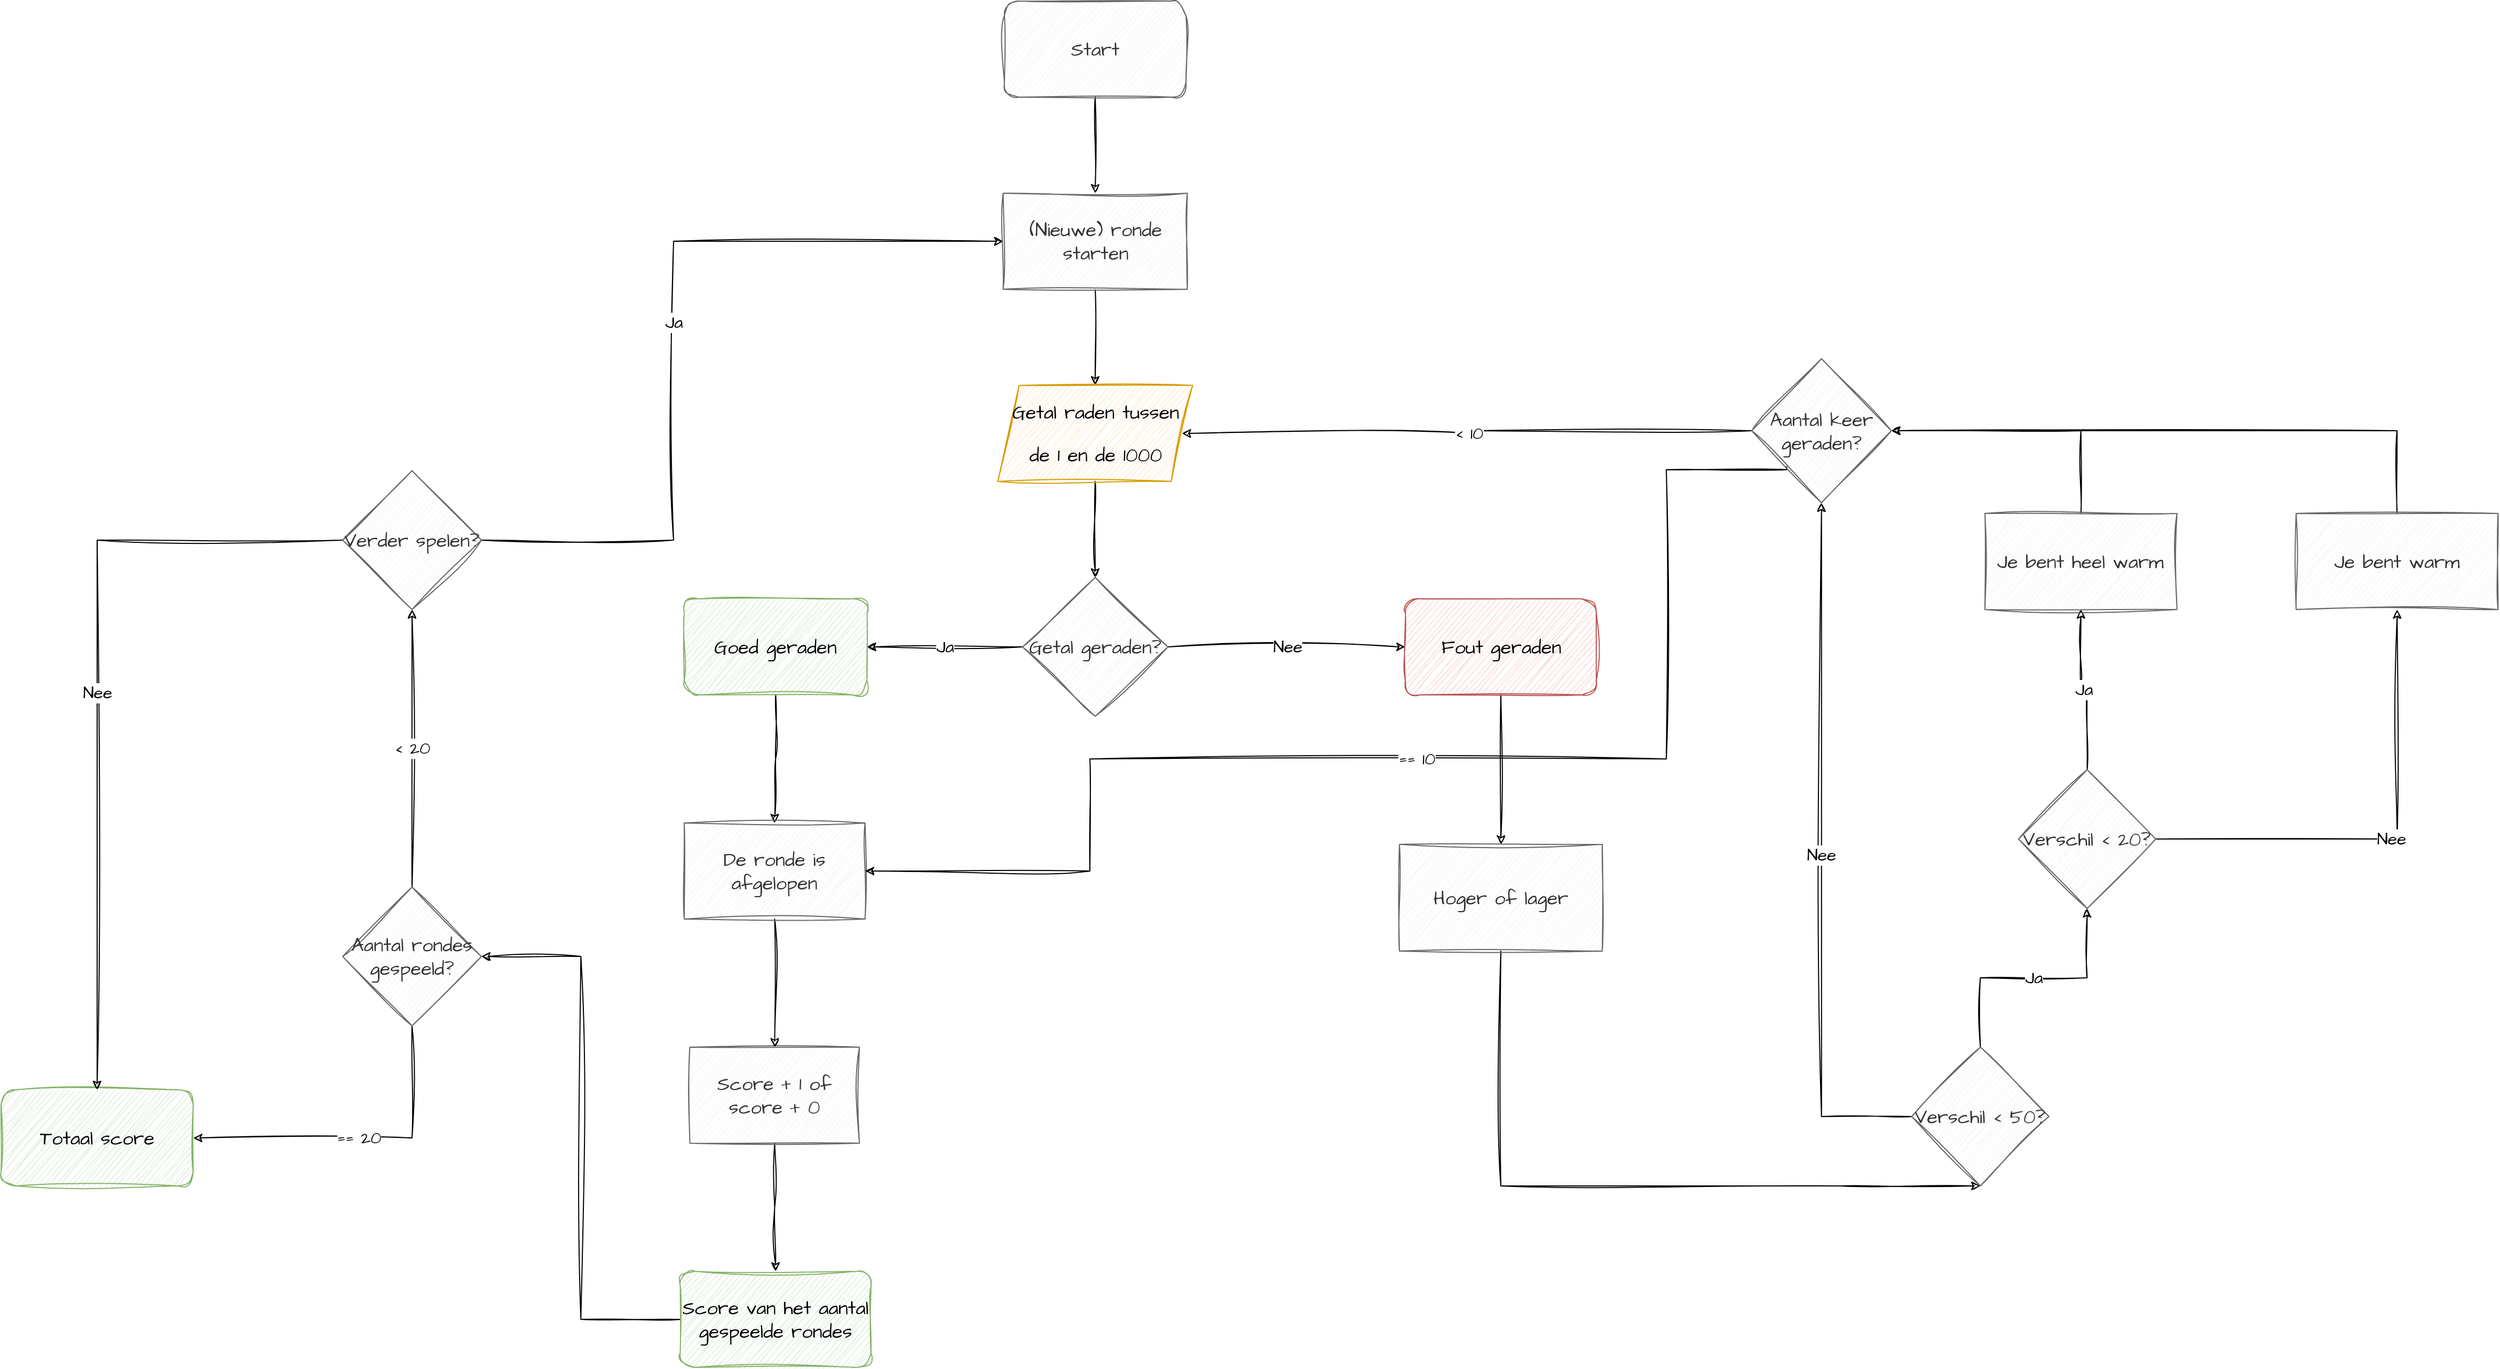 <mxfile version="23.1.1" type="device">
  <diagram name="Pagina-1" id="86XxUkd9Ytf5J9jopJS4">
    <mxGraphModel dx="1670" dy="948" grid="1" gridSize="10" guides="1" tooltips="1" connect="1" arrows="1" fold="1" page="1" pageScale="1" pageWidth="4681" pageHeight="3300" math="0" shadow="0">
      <root>
        <mxCell id="0" />
        <mxCell id="1" parent="0" />
        <mxCell id="ijPyet67MNjV_9AJ14ty-20" style="edgeStyle=orthogonalEdgeStyle;rounded=0;sketch=1;hachureGap=4;jiggle=2;curveFitting=1;orthogonalLoop=1;jettySize=auto;html=1;exitX=0.5;exitY=1;exitDx=0;exitDy=0;entryX=0.5;entryY=0;entryDx=0;entryDy=0;fontFamily=Architects Daughter;fontSource=https%3A%2F%2Ffonts.googleapis.com%2Fcss%3Ffamily%3DArchitects%2BDaughter;fontSize=16;" edge="1" parent="1" source="qhAOpf9wNqkCANdFUeo1-2" target="ijPyet67MNjV_9AJ14ty-19">
          <mxGeometry relative="1" as="geometry" />
        </mxCell>
        <mxCell id="qhAOpf9wNqkCANdFUeo1-2" value="Start" style="rounded=1;whiteSpace=wrap;html=1;shadow=0;fillColor=#f5f5f5;fontColor=#333333;strokeColor=#666666;sketch=1;curveFitting=1;jiggle=2;fontFamily=Architects Daughter;fontSource=https%3A%2F%2Ffonts.googleapis.com%2Fcss%3Ffamily%3DArchitects%2BDaughter;fontSize=18;" parent="1" vertex="1">
          <mxGeometry x="2460" y="10" width="170" height="90" as="geometry" />
        </mxCell>
        <mxCell id="ijPyet67MNjV_9AJ14ty-26" style="edgeStyle=orthogonalEdgeStyle;rounded=0;orthogonalLoop=1;jettySize=auto;html=1;exitX=0.5;exitY=1;exitDx=0;exitDy=0;entryX=0.5;entryY=0;entryDx=0;entryDy=0;sketch=1;curveFitting=1;jiggle=2;" edge="1" parent="1" source="ijPyet67MNjV_9AJ14ty-19" target="ijPyet67MNjV_9AJ14ty-25">
          <mxGeometry relative="1" as="geometry" />
        </mxCell>
        <mxCell id="ijPyet67MNjV_9AJ14ty-19" value="(Nieuwe) ronde starten" style="rounded=0;whiteSpace=wrap;html=1;sketch=1;hachureGap=4;jiggle=2;curveFitting=1;fontFamily=Architects Daughter;fontSource=https%3A%2F%2Ffonts.googleapis.com%2Fcss%3Ffamily%3DArchitects%2BDaughter;fontSize=18;fillColor=#f5f5f5;fontColor=#333333;strokeColor=#666666;" vertex="1" parent="1">
          <mxGeometry x="2458.75" y="190" width="172.5" height="90" as="geometry" />
        </mxCell>
        <mxCell id="ijPyet67MNjV_9AJ14ty-28" style="edgeStyle=orthogonalEdgeStyle;rounded=0;sketch=1;hachureGap=4;jiggle=2;curveFitting=1;orthogonalLoop=1;jettySize=auto;html=1;exitX=0.5;exitY=1;exitDx=0;exitDy=0;entryX=0.5;entryY=0;entryDx=0;entryDy=0;fontFamily=Architects Daughter;fontSource=https%3A%2F%2Ffonts.googleapis.com%2Fcss%3Ffamily%3DArchitects%2BDaughter;fontSize=16;" edge="1" parent="1" source="ijPyet67MNjV_9AJ14ty-25" target="ijPyet67MNjV_9AJ14ty-27">
          <mxGeometry relative="1" as="geometry" />
        </mxCell>
        <mxCell id="ijPyet67MNjV_9AJ14ty-25" value="&lt;p style=&quot;font-size: 18px;&quot;&gt;&lt;font style=&quot;font-size: 18px;&quot; face=&quot;Architects Daughter&quot;&gt;Getal raden tussen&lt;/font&gt;&lt;/p&gt;&lt;p style=&quot;font-size: 18px;&quot;&gt;&lt;font style=&quot;font-size: 18px;&quot; face=&quot;Architects Daughter&quot;&gt;de 1 en de 1000&lt;/font&gt;&lt;/p&gt;" style="shape=parallelogram;perimeter=parallelogramPerimeter;whiteSpace=wrap;html=1;fixedSize=1;sketch=1;curveFitting=1;jiggle=2;fillColor=#ffe6cc;strokeColor=#d79b00;fontSize=18;" vertex="1" parent="1">
          <mxGeometry x="2453.75" y="370" width="182.5" height="90" as="geometry" />
        </mxCell>
        <mxCell id="ijPyet67MNjV_9AJ14ty-32" value="Ja" style="edgeStyle=orthogonalEdgeStyle;rounded=0;sketch=1;hachureGap=4;jiggle=2;curveFitting=1;orthogonalLoop=1;jettySize=auto;html=1;exitX=0;exitY=0.5;exitDx=0;exitDy=0;entryX=1;entryY=0.5;entryDx=0;entryDy=0;fontFamily=Architects Daughter;fontSource=https%3A%2F%2Ffonts.googleapis.com%2Fcss%3Ffamily%3DArchitects%2BDaughter;fontSize=16;" edge="1" parent="1" source="ijPyet67MNjV_9AJ14ty-27" target="ijPyet67MNjV_9AJ14ty-31">
          <mxGeometry relative="1" as="geometry" />
        </mxCell>
        <mxCell id="ijPyet67MNjV_9AJ14ty-74" value="Nee" style="edgeStyle=orthogonalEdgeStyle;rounded=0;sketch=1;hachureGap=4;jiggle=2;curveFitting=1;orthogonalLoop=1;jettySize=auto;html=1;exitX=1;exitY=0.5;exitDx=0;exitDy=0;entryX=0;entryY=0.5;entryDx=0;entryDy=0;fontFamily=Architects Daughter;fontSource=https%3A%2F%2Ffonts.googleapis.com%2Fcss%3Ffamily%3DArchitects%2BDaughter;fontSize=16;" edge="1" parent="1" source="ijPyet67MNjV_9AJ14ty-27" target="ijPyet67MNjV_9AJ14ty-73">
          <mxGeometry relative="1" as="geometry" />
        </mxCell>
        <mxCell id="ijPyet67MNjV_9AJ14ty-27" value="Getal geraden?" style="rhombus;whiteSpace=wrap;html=1;sketch=1;hachureGap=4;jiggle=2;curveFitting=1;fontFamily=Architects Daughter;fontSource=https%3A%2F%2Ffonts.googleapis.com%2Fcss%3Ffamily%3DArchitects%2BDaughter;fontSize=18;fillColor=#f5f5f5;fontColor=#333333;strokeColor=#666666;" vertex="1" parent="1">
          <mxGeometry x="2476.87" y="550" width="136.25" height="130" as="geometry" />
        </mxCell>
        <mxCell id="ijPyet67MNjV_9AJ14ty-55" style="edgeStyle=orthogonalEdgeStyle;rounded=0;sketch=1;hachureGap=4;jiggle=2;curveFitting=1;orthogonalLoop=1;jettySize=auto;html=1;exitX=0.5;exitY=1;exitDx=0;exitDy=0;entryX=0.5;entryY=0;entryDx=0;entryDy=0;fontFamily=Architects Daughter;fontSource=https%3A%2F%2Ffonts.googleapis.com%2Fcss%3Ffamily%3DArchitects%2BDaughter;fontSize=16;" edge="1" parent="1" source="ijPyet67MNjV_9AJ14ty-31" target="ijPyet67MNjV_9AJ14ty-54">
          <mxGeometry relative="1" as="geometry" />
        </mxCell>
        <mxCell id="ijPyet67MNjV_9AJ14ty-31" value="Goed geraden" style="rounded=1;whiteSpace=wrap;html=1;sketch=1;hachureGap=4;jiggle=2;curveFitting=1;fontFamily=Architects Daughter;fontSource=https%3A%2F%2Ffonts.googleapis.com%2Fcss%3Ffamily%3DArchitects%2BDaughter;fontSize=18;fillColor=#d5e8d4;strokeColor=#82b366;" vertex="1" parent="1">
          <mxGeometry x="2160" y="570" width="171.25" height="90" as="geometry" />
        </mxCell>
        <mxCell id="ijPyet67MNjV_9AJ14ty-40" style="edgeStyle=orthogonalEdgeStyle;rounded=0;sketch=1;hachureGap=4;jiggle=2;curveFitting=1;orthogonalLoop=1;jettySize=auto;html=1;exitX=0.5;exitY=1;exitDx=0;exitDy=0;entryX=0.5;entryY=0;entryDx=0;entryDy=0;fontFamily=Architects Daughter;fontSource=https%3A%2F%2Ffonts.googleapis.com%2Fcss%3Ffamily%3DArchitects%2BDaughter;fontSize=16;" edge="1" parent="1" source="ijPyet67MNjV_9AJ14ty-34" target="ijPyet67MNjV_9AJ14ty-39">
          <mxGeometry relative="1" as="geometry" />
        </mxCell>
        <mxCell id="ijPyet67MNjV_9AJ14ty-34" value="Score + 1 of score + 0" style="rounded=0;whiteSpace=wrap;html=1;sketch=1;hachureGap=4;jiggle=2;curveFitting=1;fontFamily=Architects Daughter;fontSource=https%3A%2F%2Ffonts.googleapis.com%2Fcss%3Ffamily%3DArchitects%2BDaughter;fontSize=18;fillColor=#f5f5f5;strokeColor=#666666;fontColor=#333333;" vertex="1" parent="1">
          <mxGeometry x="2165.25" y="990" width="158.88" height="90" as="geometry" />
        </mxCell>
        <mxCell id="ijPyet67MNjV_9AJ14ty-43" style="edgeStyle=orthogonalEdgeStyle;rounded=0;sketch=1;hachureGap=4;jiggle=2;curveFitting=1;orthogonalLoop=1;jettySize=auto;html=1;exitX=0;exitY=0.5;exitDx=0;exitDy=0;entryX=1;entryY=0.5;entryDx=0;entryDy=0;fontFamily=Architects Daughter;fontSource=https%3A%2F%2Ffonts.googleapis.com%2Fcss%3Ffamily%3DArchitects%2BDaughter;fontSize=16;" edge="1" parent="1" source="ijPyet67MNjV_9AJ14ty-39" target="ijPyet67MNjV_9AJ14ty-42">
          <mxGeometry relative="1" as="geometry" />
        </mxCell>
        <mxCell id="ijPyet67MNjV_9AJ14ty-39" value="Score van het aantal gespeelde rondes" style="rounded=1;whiteSpace=wrap;html=1;sketch=1;hachureGap=4;jiggle=2;curveFitting=1;fontFamily=Architects Daughter;fontSource=https%3A%2F%2Ffonts.googleapis.com%2Fcss%3Ffamily%3DArchitects%2BDaughter;fontSize=18;fillColor=#d5e8d4;strokeColor=#82b366;" vertex="1" parent="1">
          <mxGeometry x="2156.25" y="1200" width="178.75" height="90" as="geometry" />
        </mxCell>
        <mxCell id="ijPyet67MNjV_9AJ14ty-47" value="&amp;lt; 20" style="edgeStyle=orthogonalEdgeStyle;rounded=0;sketch=1;hachureGap=4;jiggle=2;curveFitting=1;orthogonalLoop=1;jettySize=auto;html=1;exitX=0.5;exitY=0;exitDx=0;exitDy=0;entryX=0.5;entryY=1;entryDx=0;entryDy=0;fontFamily=Architects Daughter;fontSource=https%3A%2F%2Ffonts.googleapis.com%2Fcss%3Ffamily%3DArchitects%2BDaughter;fontSize=16;" edge="1" parent="1" source="ijPyet67MNjV_9AJ14ty-42" target="ijPyet67MNjV_9AJ14ty-46">
          <mxGeometry relative="1" as="geometry" />
        </mxCell>
        <mxCell id="ijPyet67MNjV_9AJ14ty-69" value="== 20" style="edgeStyle=orthogonalEdgeStyle;rounded=0;sketch=1;hachureGap=4;jiggle=2;curveFitting=1;orthogonalLoop=1;jettySize=auto;html=1;exitX=0.5;exitY=1;exitDx=0;exitDy=0;entryX=1;entryY=0.5;entryDx=0;entryDy=0;fontFamily=Architects Daughter;fontSource=https%3A%2F%2Ffonts.googleapis.com%2Fcss%3Ffamily%3DArchitects%2BDaughter;fontSize=16;" edge="1" parent="1" source="ijPyet67MNjV_9AJ14ty-42" target="ijPyet67MNjV_9AJ14ty-44">
          <mxGeometry relative="1" as="geometry" />
        </mxCell>
        <mxCell id="ijPyet67MNjV_9AJ14ty-42" value="Aantal rondes gespeeld?" style="rhombus;whiteSpace=wrap;html=1;sketch=1;hachureGap=4;jiggle=2;curveFitting=1;fontFamily=Architects Daughter;fontSource=https%3A%2F%2Ffonts.googleapis.com%2Fcss%3Ffamily%3DArchitects%2BDaughter;fontSize=18;fillColor=#f5f5f5;fontColor=#333333;strokeColor=#666666;" vertex="1" parent="1">
          <mxGeometry x="1840" y="840" width="130" height="130" as="geometry" />
        </mxCell>
        <mxCell id="ijPyet67MNjV_9AJ14ty-44" value="Totaal score" style="rounded=1;whiteSpace=wrap;html=1;sketch=1;hachureGap=4;jiggle=2;curveFitting=1;fontFamily=Architects Daughter;fontSource=https%3A%2F%2Ffonts.googleapis.com%2Fcss%3Ffamily%3DArchitects%2BDaughter;fontSize=18;fillColor=#d5e8d4;strokeColor=#82b366;" vertex="1" parent="1">
          <mxGeometry x="1520" y="1030" width="180" height="90" as="geometry" />
        </mxCell>
        <mxCell id="ijPyet67MNjV_9AJ14ty-86" value="Nee" style="edgeStyle=orthogonalEdgeStyle;rounded=0;sketch=1;hachureGap=4;jiggle=2;curveFitting=1;orthogonalLoop=1;jettySize=auto;html=1;exitX=0;exitY=0.5;exitDx=0;exitDy=0;entryX=0.5;entryY=0;entryDx=0;entryDy=0;fontFamily=Architects Daughter;fontSource=https%3A%2F%2Ffonts.googleapis.com%2Fcss%3Ffamily%3DArchitects%2BDaughter;fontSize=16;" edge="1" parent="1" source="ijPyet67MNjV_9AJ14ty-46" target="ijPyet67MNjV_9AJ14ty-44">
          <mxGeometry relative="1" as="geometry" />
        </mxCell>
        <mxCell id="ijPyet67MNjV_9AJ14ty-87" value="Ja" style="edgeStyle=orthogonalEdgeStyle;rounded=0;sketch=1;hachureGap=4;jiggle=2;curveFitting=1;orthogonalLoop=1;jettySize=auto;html=1;exitX=1;exitY=0.5;exitDx=0;exitDy=0;entryX=0;entryY=0.5;entryDx=0;entryDy=0;fontFamily=Architects Daughter;fontSource=https%3A%2F%2Ffonts.googleapis.com%2Fcss%3Ffamily%3DArchitects%2BDaughter;fontSize=16;" edge="1" parent="1" source="ijPyet67MNjV_9AJ14ty-46" target="ijPyet67MNjV_9AJ14ty-19">
          <mxGeometry relative="1" as="geometry">
            <Array as="points">
              <mxPoint x="2150" y="515" />
              <mxPoint x="2150" y="235" />
            </Array>
          </mxGeometry>
        </mxCell>
        <mxCell id="ijPyet67MNjV_9AJ14ty-46" value="Verder spelen?" style="rhombus;whiteSpace=wrap;html=1;sketch=1;hachureGap=4;jiggle=2;curveFitting=1;fontFamily=Architects Daughter;fontSource=https%3A%2F%2Ffonts.googleapis.com%2Fcss%3Ffamily%3DArchitects%2BDaughter;fontSize=18;fillColor=#f5f5f5;fontColor=#333333;strokeColor=#666666;" vertex="1" parent="1">
          <mxGeometry x="1840" y="450" width="130" height="130" as="geometry" />
        </mxCell>
        <mxCell id="ijPyet67MNjV_9AJ14ty-56" style="edgeStyle=orthogonalEdgeStyle;rounded=0;sketch=1;hachureGap=4;jiggle=2;curveFitting=1;orthogonalLoop=1;jettySize=auto;html=1;exitX=0.5;exitY=1;exitDx=0;exitDy=0;entryX=0.5;entryY=0;entryDx=0;entryDy=0;fontFamily=Architects Daughter;fontSource=https%3A%2F%2Ffonts.googleapis.com%2Fcss%3Ffamily%3DArchitects%2BDaughter;fontSize=16;" edge="1" parent="1" source="ijPyet67MNjV_9AJ14ty-54" target="ijPyet67MNjV_9AJ14ty-34">
          <mxGeometry relative="1" as="geometry" />
        </mxCell>
        <mxCell id="ijPyet67MNjV_9AJ14ty-54" value="De ronde is afgelopen" style="rounded=0;whiteSpace=wrap;html=1;sketch=1;hachureGap=4;jiggle=2;curveFitting=1;fontFamily=Architects Daughter;fontSource=https%3A%2F%2Ffonts.googleapis.com%2Fcss%3Ffamily%3DArchitects%2BDaughter;fontSize=18;fillColor=#f5f5f5;fontColor=#333333;strokeColor=#666666;" vertex="1" parent="1">
          <mxGeometry x="2160" y="780" width="169.38" height="90" as="geometry" />
        </mxCell>
        <mxCell id="ijPyet67MNjV_9AJ14ty-92" style="edgeStyle=orthogonalEdgeStyle;rounded=0;sketch=1;hachureGap=4;jiggle=2;curveFitting=1;orthogonalLoop=1;jettySize=auto;html=1;exitX=0.5;exitY=1;exitDx=0;exitDy=0;entryX=0.5;entryY=0;entryDx=0;entryDy=0;fontFamily=Architects Daughter;fontSource=https%3A%2F%2Ffonts.googleapis.com%2Fcss%3Ffamily%3DArchitects%2BDaughter;fontSize=16;" edge="1" parent="1" source="ijPyet67MNjV_9AJ14ty-73" target="ijPyet67MNjV_9AJ14ty-76">
          <mxGeometry relative="1" as="geometry" />
        </mxCell>
        <mxCell id="ijPyet67MNjV_9AJ14ty-73" value="Fout geraden" style="rounded=1;whiteSpace=wrap;html=1;sketch=1;hachureGap=4;jiggle=2;curveFitting=1;fontFamily=Architects Daughter;fontSource=https%3A%2F%2Ffonts.googleapis.com%2Fcss%3Ffamily%3DArchitects%2BDaughter;fontSize=18;fillColor=#f8cecc;strokeColor=#b85450;" vertex="1" parent="1">
          <mxGeometry x="2835.63" y="570" width="178.75" height="90" as="geometry" />
        </mxCell>
        <mxCell id="ijPyet67MNjV_9AJ14ty-96" style="edgeStyle=orthogonalEdgeStyle;rounded=0;sketch=1;hachureGap=4;jiggle=2;curveFitting=1;orthogonalLoop=1;jettySize=auto;html=1;exitX=0.5;exitY=1;exitDx=0;exitDy=0;entryX=0.5;entryY=1;entryDx=0;entryDy=0;fontFamily=Architects Daughter;fontSource=https%3A%2F%2Ffonts.googleapis.com%2Fcss%3Ffamily%3DArchitects%2BDaughter;fontSize=16;" edge="1" parent="1" source="ijPyet67MNjV_9AJ14ty-76" target="ijPyet67MNjV_9AJ14ty-78">
          <mxGeometry relative="1" as="geometry">
            <Array as="points">
              <mxPoint x="2925" y="1120" />
              <mxPoint x="3244" y="1120" />
            </Array>
          </mxGeometry>
        </mxCell>
        <mxCell id="ijPyet67MNjV_9AJ14ty-76" value="Hoger of lager" style="rounded=0;whiteSpace=wrap;html=1;sketch=1;hachureGap=4;jiggle=2;curveFitting=1;fontFamily=Architects Daughter;fontSource=https%3A%2F%2Ffonts.googleapis.com%2Fcss%3Ffamily%3DArchitects%2BDaughter;fontSize=18;fillColor=#f5f5f5;fontColor=#333333;strokeColor=#666666;" vertex="1" parent="1">
          <mxGeometry x="2830.01" y="800" width="190" height="100" as="geometry" />
        </mxCell>
        <mxCell id="ijPyet67MNjV_9AJ14ty-83" value="Ja" style="edgeStyle=orthogonalEdgeStyle;rounded=0;sketch=1;hachureGap=4;jiggle=2;curveFitting=1;orthogonalLoop=1;jettySize=auto;html=1;exitX=0.5;exitY=0;exitDx=0;exitDy=0;entryX=0.5;entryY=1;entryDx=0;entryDy=0;fontFamily=Architects Daughter;fontSource=https%3A%2F%2Ffonts.googleapis.com%2Fcss%3Ffamily%3DArchitects%2BDaughter;fontSize=16;" edge="1" parent="1" source="ijPyet67MNjV_9AJ14ty-78" target="ijPyet67MNjV_9AJ14ty-81">
          <mxGeometry relative="1" as="geometry" />
        </mxCell>
        <mxCell id="ijPyet67MNjV_9AJ14ty-100" value="Nee" style="edgeStyle=orthogonalEdgeStyle;rounded=0;sketch=1;hachureGap=4;jiggle=2;curveFitting=1;orthogonalLoop=1;jettySize=auto;html=1;exitX=0;exitY=0.5;exitDx=0;exitDy=0;entryX=0.5;entryY=1;entryDx=0;entryDy=0;fontFamily=Architects Daughter;fontSource=https%3A%2F%2Ffonts.googleapis.com%2Fcss%3Ffamily%3DArchitects%2BDaughter;fontSize=16;" edge="1" parent="1" source="ijPyet67MNjV_9AJ14ty-78" target="ijPyet67MNjV_9AJ14ty-99">
          <mxGeometry relative="1" as="geometry" />
        </mxCell>
        <mxCell id="ijPyet67MNjV_9AJ14ty-78" value="Verschil &amp;lt; 50?" style="rhombus;whiteSpace=wrap;html=1;sketch=1;hachureGap=4;jiggle=2;curveFitting=1;fontFamily=Architects Daughter;fontSource=https%3A%2F%2Ffonts.googleapis.com%2Fcss%3Ffamily%3DArchitects%2BDaughter;fontSize=18;fillColor=#f5f5f5;fontColor=#333333;strokeColor=#666666;" vertex="1" parent="1">
          <mxGeometry x="3310" y="990" width="128.44" height="130" as="geometry" />
        </mxCell>
        <mxCell id="ijPyet67MNjV_9AJ14ty-91" value="Ja" style="edgeStyle=orthogonalEdgeStyle;rounded=0;sketch=1;hachureGap=4;jiggle=2;curveFitting=1;orthogonalLoop=1;jettySize=auto;html=1;exitX=0.5;exitY=0;exitDx=0;exitDy=0;entryX=0.5;entryY=1;entryDx=0;entryDy=0;fontFamily=Architects Daughter;fontSource=https%3A%2F%2Ffonts.googleapis.com%2Fcss%3Ffamily%3DArchitects%2BDaughter;fontSize=16;" edge="1" parent="1" source="ijPyet67MNjV_9AJ14ty-81" target="ijPyet67MNjV_9AJ14ty-90">
          <mxGeometry relative="1" as="geometry" />
        </mxCell>
        <mxCell id="ijPyet67MNjV_9AJ14ty-94" value="Nee" style="edgeStyle=orthogonalEdgeStyle;rounded=0;sketch=1;hachureGap=4;jiggle=2;curveFitting=1;orthogonalLoop=1;jettySize=auto;html=1;exitX=1;exitY=0.5;exitDx=0;exitDy=0;entryX=0.5;entryY=1;entryDx=0;entryDy=0;fontFamily=Architects Daughter;fontSource=https%3A%2F%2Ffonts.googleapis.com%2Fcss%3Ffamily%3DArchitects%2BDaughter;fontSize=16;" edge="1" parent="1" source="ijPyet67MNjV_9AJ14ty-81" target="ijPyet67MNjV_9AJ14ty-93">
          <mxGeometry relative="1" as="geometry" />
        </mxCell>
        <mxCell id="ijPyet67MNjV_9AJ14ty-81" value="Verschil &amp;lt; 20?" style="rhombus;whiteSpace=wrap;html=1;sketch=1;hachureGap=4;jiggle=2;curveFitting=1;fontFamily=Architects Daughter;fontSource=https%3A%2F%2Ffonts.googleapis.com%2Fcss%3Ffamily%3DArchitects%2BDaughter;fontSize=18;fillColor=#f5f5f5;fontColor=#333333;strokeColor=#666666;" vertex="1" parent="1">
          <mxGeometry x="3410" y="730" width="128.44" height="130" as="geometry" />
        </mxCell>
        <mxCell id="ijPyet67MNjV_9AJ14ty-101" style="edgeStyle=orthogonalEdgeStyle;rounded=0;sketch=1;hachureGap=4;jiggle=2;curveFitting=1;orthogonalLoop=1;jettySize=auto;html=1;exitX=0.5;exitY=0;exitDx=0;exitDy=0;entryX=1;entryY=0.5;entryDx=0;entryDy=0;fontFamily=Architects Daughter;fontSource=https%3A%2F%2Ffonts.googleapis.com%2Fcss%3Ffamily%3DArchitects%2BDaughter;fontSize=16;" edge="1" parent="1" source="ijPyet67MNjV_9AJ14ty-90" target="ijPyet67MNjV_9AJ14ty-99">
          <mxGeometry relative="1" as="geometry" />
        </mxCell>
        <mxCell id="ijPyet67MNjV_9AJ14ty-90" value="Je bent heel warm" style="rounded=0;whiteSpace=wrap;html=1;sketch=1;hachureGap=4;jiggle=2;curveFitting=1;fontFamily=Architects Daughter;fontSource=https%3A%2F%2Ffonts.googleapis.com%2Fcss%3Ffamily%3DArchitects%2BDaughter;fontSize=18;fillColor=#f5f5f5;fontColor=#333333;strokeColor=#666666;" vertex="1" parent="1">
          <mxGeometry x="3378.44" y="490" width="180" height="90" as="geometry" />
        </mxCell>
        <mxCell id="ijPyet67MNjV_9AJ14ty-102" style="edgeStyle=orthogonalEdgeStyle;rounded=0;sketch=1;hachureGap=4;jiggle=2;curveFitting=1;orthogonalLoop=1;jettySize=auto;html=1;exitX=0.5;exitY=0;exitDx=0;exitDy=0;entryX=1;entryY=0.5;entryDx=0;entryDy=0;fontFamily=Architects Daughter;fontSource=https%3A%2F%2Ffonts.googleapis.com%2Fcss%3Ffamily%3DArchitects%2BDaughter;fontSize=16;" edge="1" parent="1" source="ijPyet67MNjV_9AJ14ty-93" target="ijPyet67MNjV_9AJ14ty-99">
          <mxGeometry relative="1" as="geometry" />
        </mxCell>
        <mxCell id="ijPyet67MNjV_9AJ14ty-93" value="Je bent warm" style="rounded=0;whiteSpace=wrap;html=1;sketch=1;hachureGap=4;jiggle=2;curveFitting=1;fontFamily=Architects Daughter;fontSource=https%3A%2F%2Ffonts.googleapis.com%2Fcss%3Ffamily%3DArchitects%2BDaughter;fontSize=18;fillColor=#f5f5f5;fontColor=#333333;strokeColor=#666666;" vertex="1" parent="1">
          <mxGeometry x="3670" y="490" width="189.22" height="90" as="geometry" />
        </mxCell>
        <mxCell id="ijPyet67MNjV_9AJ14ty-104" value="&amp;lt; 10" style="edgeStyle=orthogonalEdgeStyle;rounded=0;sketch=1;hachureGap=4;jiggle=2;curveFitting=1;orthogonalLoop=1;jettySize=auto;html=1;exitX=0;exitY=0.5;exitDx=0;exitDy=0;entryX=1;entryY=0.5;entryDx=0;entryDy=0;fontFamily=Architects Daughter;fontSource=https%3A%2F%2Ffonts.googleapis.com%2Fcss%3Ffamily%3DArchitects%2BDaughter;fontSize=16;" edge="1" parent="1" source="ijPyet67MNjV_9AJ14ty-99" target="ijPyet67MNjV_9AJ14ty-25">
          <mxGeometry relative="1" as="geometry" />
        </mxCell>
        <mxCell id="ijPyet67MNjV_9AJ14ty-110" value="== 10" style="edgeStyle=orthogonalEdgeStyle;rounded=0;sketch=1;hachureGap=4;jiggle=2;curveFitting=1;orthogonalLoop=1;jettySize=auto;html=1;exitX=0;exitY=1;exitDx=0;exitDy=0;entryX=1;entryY=0.5;entryDx=0;entryDy=0;fontFamily=Architects Daughter;fontSource=https%3A%2F%2Ffonts.googleapis.com%2Fcss%3Ffamily%3DArchitects%2BDaughter;fontSize=16;" edge="1" parent="1" source="ijPyet67MNjV_9AJ14ty-99" target="ijPyet67MNjV_9AJ14ty-54">
          <mxGeometry x="-0.001" relative="1" as="geometry">
            <Array as="points">
              <mxPoint x="3080" y="449" />
              <mxPoint x="3080" y="720" />
              <mxPoint x="2540" y="720" />
              <mxPoint x="2540" y="825" />
            </Array>
            <mxPoint as="offset" />
          </mxGeometry>
        </mxCell>
        <mxCell id="ijPyet67MNjV_9AJ14ty-99" value="Aantal keer geraden?" style="rhombus;whiteSpace=wrap;html=1;sketch=1;hachureGap=4;jiggle=2;curveFitting=1;fontFamily=Architects Daughter;fontSource=https%3A%2F%2Ffonts.googleapis.com%2Fcss%3Ffamily%3DArchitects%2BDaughter;fontSize=18;fillColor=#f5f5f5;fontColor=#333333;strokeColor=#666666;" vertex="1" parent="1">
          <mxGeometry x="3160" y="345" width="130.78" height="135" as="geometry" />
        </mxCell>
      </root>
    </mxGraphModel>
  </diagram>
</mxfile>
